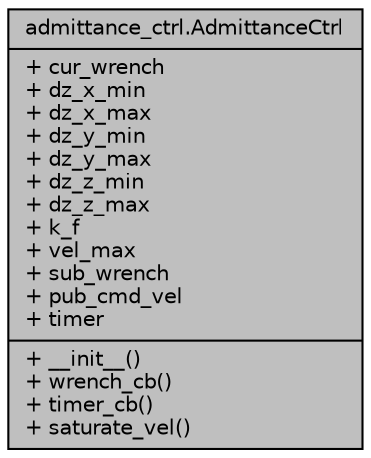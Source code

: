 digraph "admittance_ctrl.AdmittanceCtrl"
{
  edge [fontname="Helvetica",fontsize="10",labelfontname="Helvetica",labelfontsize="10"];
  node [fontname="Helvetica",fontsize="10",shape=record];
  Node1 [label="{admittance_ctrl.AdmittanceCtrl\n|+ cur_wrench\l+ dz_x_min\l+ dz_x_max\l+ dz_y_min\l+ dz_y_max\l+ dz_z_min\l+ dz_z_max\l+ k_f\l+ vel_max\l+ sub_wrench\l+ pub_cmd_vel\l+ timer\l|+ __init__()\l+ wrench_cb()\l+ timer_cb()\l+ saturate_vel()\l}",height=0.2,width=0.4,color="black", fillcolor="grey75", style="filled", fontcolor="black"];
}
